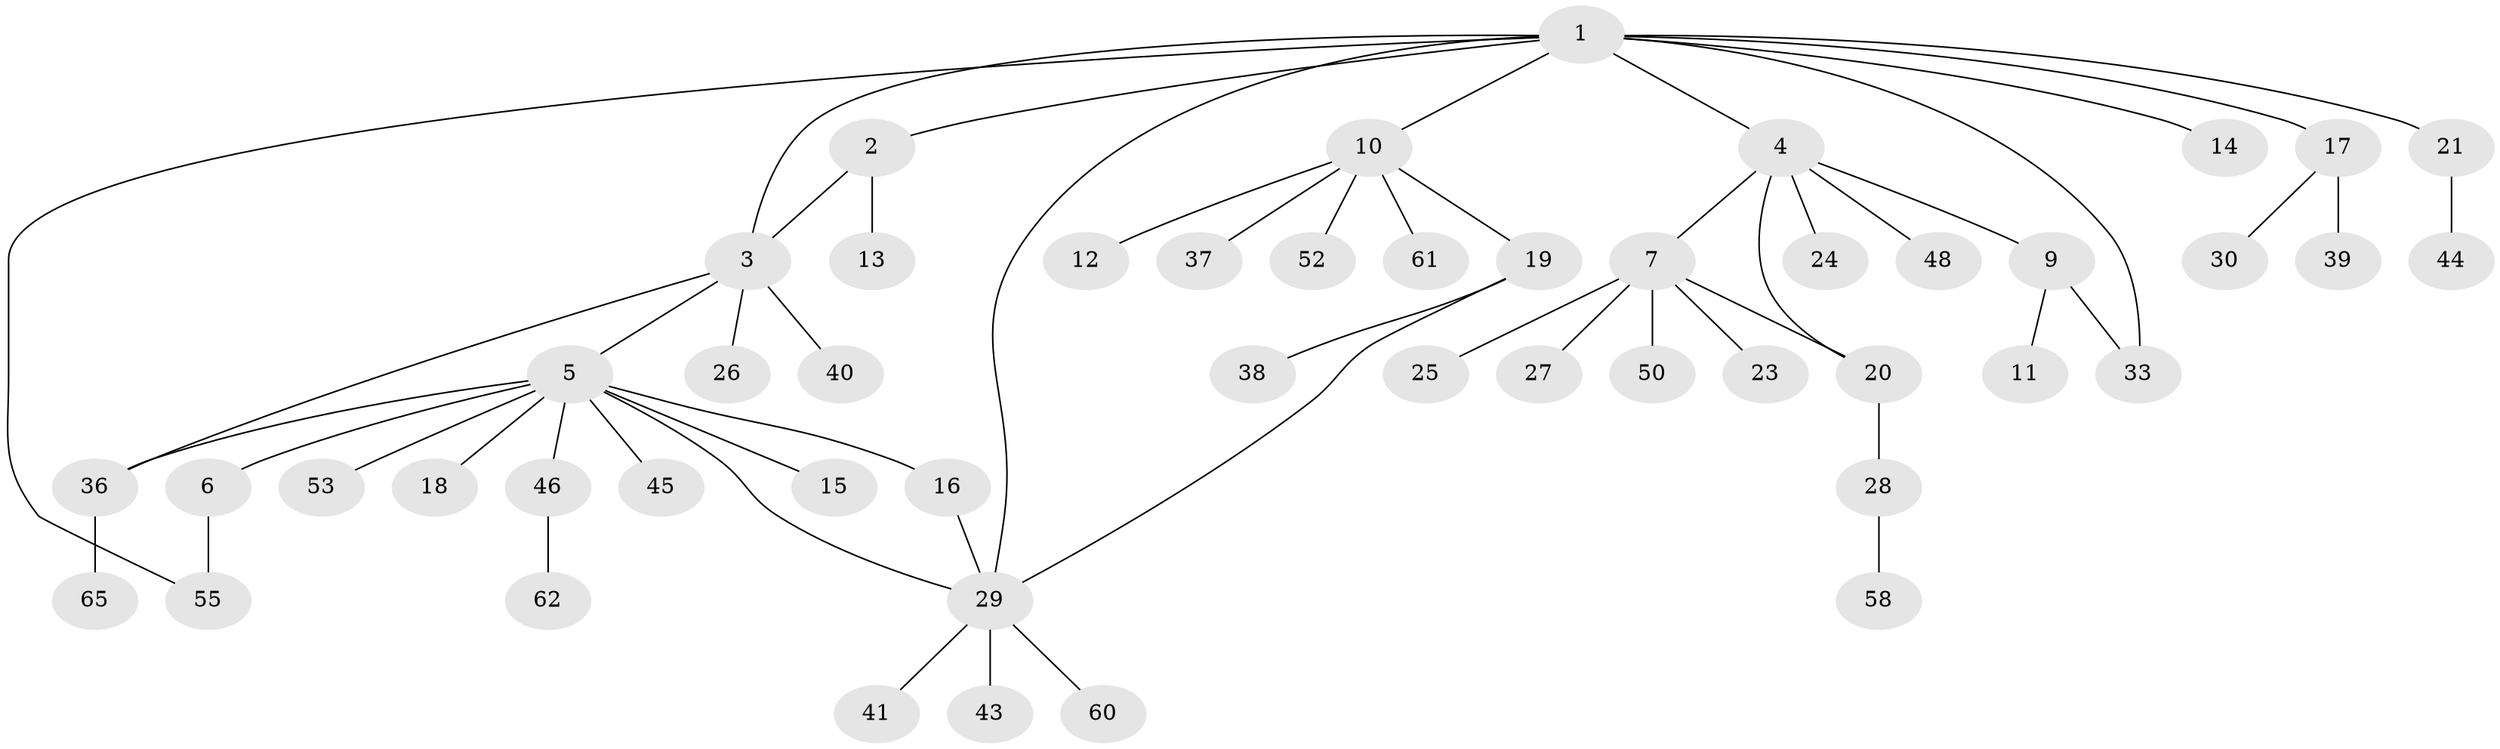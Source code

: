 // Generated by graph-tools (version 1.1) at 2025/23/03/03/25 07:23:51]
// undirected, 49 vertices, 56 edges
graph export_dot {
graph [start="1"]
  node [color=gray90,style=filled];
  1 [super="+8"];
  2;
  3 [super="+22"];
  4 [super="+31"];
  5 [super="+34"];
  6 [super="+51"];
  7 [super="+32"];
  9 [super="+57"];
  10 [super="+47"];
  11;
  12;
  13;
  14;
  15;
  16;
  17 [super="+42"];
  18;
  19;
  20 [super="+35"];
  21;
  23;
  24;
  25;
  26;
  27;
  28 [super="+63"];
  29 [super="+59"];
  30;
  33;
  36 [super="+64"];
  37;
  38 [super="+54"];
  39;
  40 [super="+56"];
  41;
  43;
  44 [super="+49"];
  45;
  46;
  48;
  50;
  52;
  53;
  55;
  58;
  60;
  61;
  62;
  65;
  1 -- 2;
  1 -- 3;
  1 -- 4;
  1 -- 10;
  1 -- 14;
  1 -- 17;
  1 -- 29;
  1 -- 55;
  1 -- 21;
  1 -- 33;
  2 -- 3;
  2 -- 13;
  3 -- 5;
  3 -- 26;
  3 -- 36;
  3 -- 40;
  4 -- 7;
  4 -- 9;
  4 -- 20;
  4 -- 24;
  4 -- 48;
  5 -- 6;
  5 -- 15;
  5 -- 16;
  5 -- 18;
  5 -- 45;
  5 -- 46;
  5 -- 53;
  5 -- 29;
  5 -- 36;
  6 -- 55;
  7 -- 20;
  7 -- 23;
  7 -- 25;
  7 -- 27;
  7 -- 50;
  9 -- 11;
  9 -- 33;
  10 -- 12;
  10 -- 19;
  10 -- 37;
  10 -- 52;
  10 -- 61;
  16 -- 29;
  17 -- 30;
  17 -- 39;
  19 -- 38;
  19 -- 29;
  20 -- 28;
  21 -- 44;
  28 -- 58;
  29 -- 41;
  29 -- 43;
  29 -- 60;
  36 -- 65;
  46 -- 62;
}
